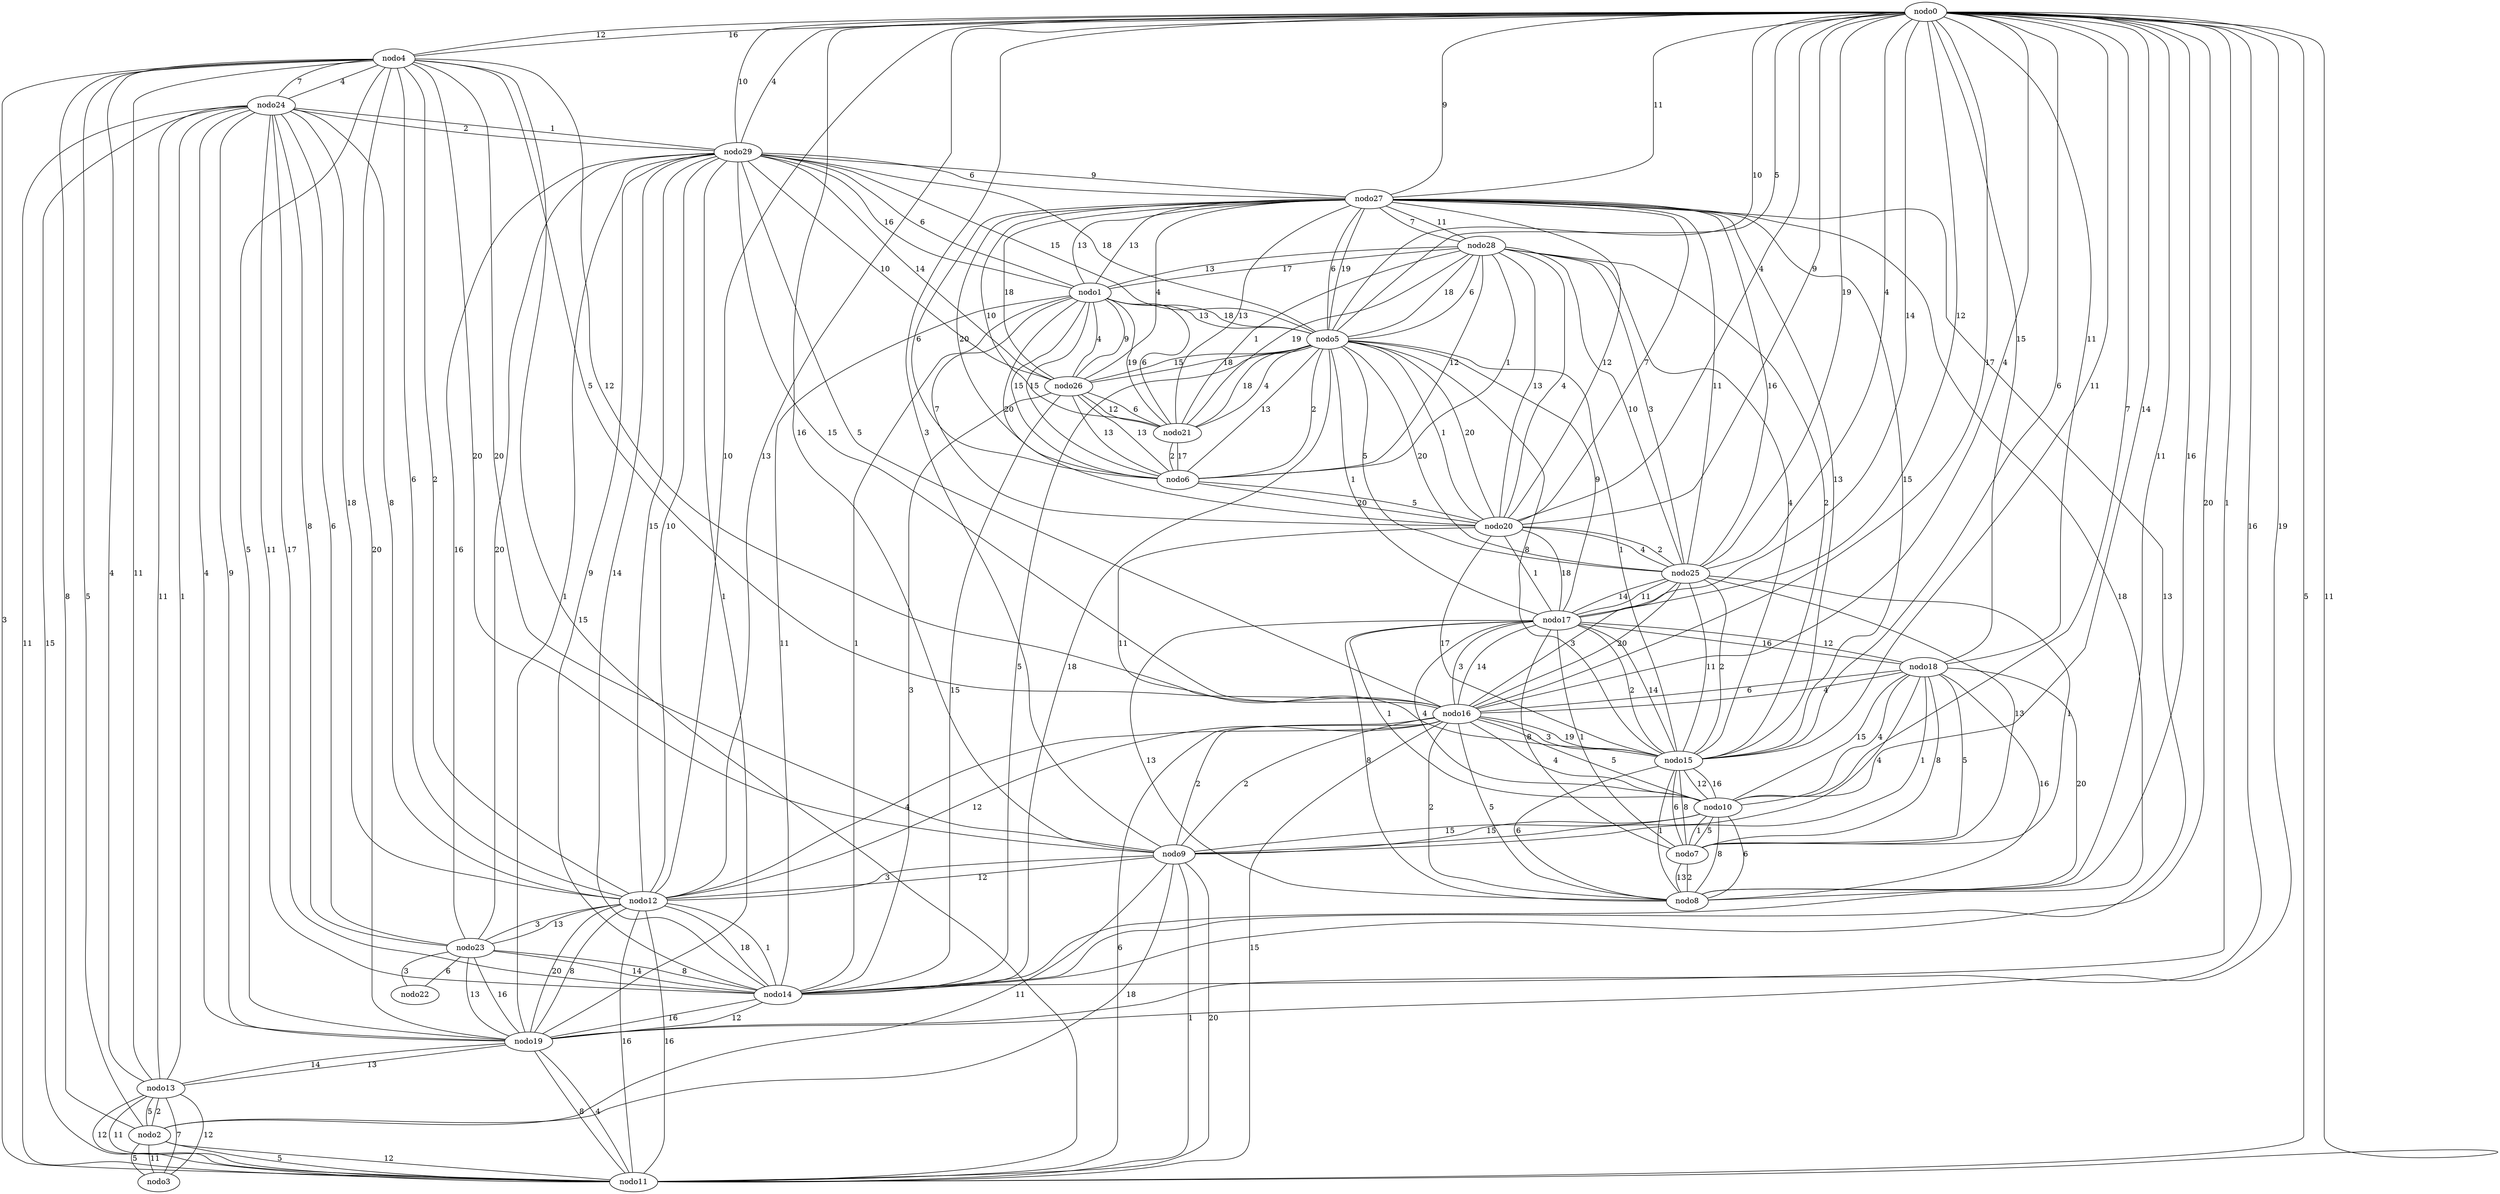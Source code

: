 graph X {
 0 [label="nodo0"];
 1 [label="nodo1"];
 2 [label="nodo2"];
 3 [label="nodo3"];
 4 [label="nodo4"];
 5 [label="nodo5"];
 6 [label="nodo6"];
 7 [label="nodo7"];
 8 [label="nodo8"];
 9 [label="nodo9"];
 10 [label="nodo10"];
 11 [label="nodo11"];
 12 [label="nodo12"];
 13 [label="nodo13"];
 14 [label="nodo14"];
 15 [label="nodo15"];
 16 [label="nodo16"];
 17 [label="nodo17"];
 18 [label="nodo18"];
 19 [label="nodo19"];
 20 [label="nodo20"];
 21 [label="nodo21"];
 22 [label="nodo22"];
 23 [label="nodo23"];
 24 [label="nodo24"];
 25 [label="nodo25"];
 26 [label="nodo26"];
 27 [label="nodo27"];
 28 [label="nodo28"];
 29 [label="nodo29"];
  0 -- 4  [label="16"];
  0 -- 5  [label="10"];
  0 -- 8  [label="11"];
  0 -- 9  [label="16"];
  0 -- 10  [label="14"];
  0 -- 11  [label="5"];
  0 -- 12  [label="10"];
  0 -- 14  [label="1"];
  0 -- 15  [label="6"];
  0 -- 16  [label="17"];
  0 -- 17  [label="12"];
  0 -- 18  [label="11"];
  0 -- 19  [label="16"];
  0 -- 20  [label="9"];
  0 -- 25  [label="4"];
  0 -- 27  [label="11"];
  0 -- 29  [label="10"];
  1 -- 5  [label="18"];
  1 -- 6  [label="15"];
  1 -- 14  [label="11"];
  1 -- 20  [label="7"];
  1 -- 21  [label="6"];
  1 -- 26  [label="9"];
  1 -- 27  [label="13"];
  1 -- 28  [label="17"];
  1 -- 29  [label="16"];
  2 -- 3  [label="5"];
  2 -- 4  [label="5"];
  2 -- 9  [label="18"];
  2 -- 11  [label="5"];
  2 -- 13  [label="2"];
  3 -- 2  [label="11"];
  3 -- 13  [label="12"];
  4 -- 0  [label="12"];
  4 -- 2  [label="8"];
  4 -- 9  [label="20"];
  4 -- 11  [label="3"];
  4 -- 12  [label="6"];
  4 -- 13  [label="4"];
  4 -- 16  [label="12"];
  4 -- 19  [label="5"];
  4 -- 24  [label="7"];
  5 -- 0  [label="5"];
  5 -- 1  [label="13"];
  5 -- 6  [label="2"];
  5 -- 14  [label="18"];
  5 -- 15  [label="8"];
  5 -- 17  [label="1"];
  5 -- 20  [label="1"];
  5 -- 21  [label="18"];
  5 -- 25  [label="5"];
  5 -- 26  [label="15"];
  5 -- 27  [label="19"];
  5 -- 28  [label="18"];
  5 -- 29  [label="15"];
  6 -- 1  [label="15"];
  6 -- 5  [label="13"];
  6 -- 20  [label="20"];
  6 -- 21  [label="17"];
  6 -- 26  [label="13"];
  6 -- 27  [label="20"];
  6 -- 28  [label="1"];
  7 -- 8  [label="13"];
  7 -- 10  [label="5"];
  7 -- 15  [label="8"];
  7 -- 17  [label="1"];
  7 -- 18  [label="5"];
  7 -- 25  [label="1"];
  8 -- 0  [label="16"];
  8 -- 7  [label="2"];
  8 -- 10  [label="6"];
  8 -- 15  [label="1"];
  8 -- 16  [label="2"];
  8 -- 17  [label="13"];
  8 -- 18  [label="20"];
  9 -- 0  [label="3"];
  9 -- 2  [label="11"];
  9 -- 4  [label="20"];
  9 -- 10  [label="15"];
  9 -- 11  [label="1"];
  9 -- 12  [label="12"];
  9 -- 16  [label="2"];
  9 -- 18  [label="1"];
  10 -- 0  [label="7"];
  10 -- 7  [label="1"];
  10 -- 8  [label="8"];
  10 -- 9  [label="15"];
  10 -- 15  [label="12"];
  10 -- 16  [label="5"];
  10 -- 17  [label="4"];
  10 -- 18  [label="4"];
  11 -- 0  [label="11"];
  11 -- 2  [label="12"];
  11 -- 4  [label="15"];
  11 -- 9  [label="20"];
  11 -- 12  [label="16"];
  11 -- 13  [label="11"];
  11 -- 16  [label="15"];
  11 -- 19  [label="8"];
  11 -- 24  [label="15"];
  12 -- 0  [label="13"];
  12 -- 4  [label="2"];
  12 -- 9  [label="3"];
  12 -- 11  [label="16"];
  12 -- 14  [label="18"];
  12 -- 16  [label="4"];
  12 -- 19  [label="20"];
  12 -- 23  [label="13"];
  12 -- 24  [label="8"];
  12 -- 29  [label="10"];
  13 -- 2  [label="5"];
  13 -- 3  [label="7"];
  13 -- 4  [label="11"];
  13 -- 11  [label="12"];
  13 -- 19  [label="13"];
  13 -- 24  [label="1"];
  14 -- 0  [label="20"];
  14 -- 1  [label="1"];
  14 -- 5  [label="5"];
  14 -- 12  [label="1"];
  14 -- 19  [label="12"];
  14 -- 23  [label="8"];
  14 -- 24  [label="17"];
  14 -- 26  [label="3"];
  14 -- 27  [label="13"];
  14 -- 29  [label="14"];
  15 -- 0  [label="11"];
  15 -- 5  [label="1"];
  15 -- 7  [label="6"];
  15 -- 8  [label="6"];
  15 -- 10  [label="16"];
  15 -- 16  [label="19"];
  15 -- 17  [label="2"];
  15 -- 20  [label="11"];
  15 -- 25  [label="2"];
  15 -- 27  [label="15"];
  15 -- 28  [label="2"];
  16 -- 0  [label="4"];
  16 -- 4  [label="5"];
  16 -- 8  [label="5"];
  16 -- 9  [label="2"];
  16 -- 10  [label="4"];
  16 -- 11  [label="6"];
  16 -- 12  [label="12"];
  16 -- 15  [label="3"];
  16 -- 17  [label="14"];
  16 -- 18  [label="4"];
  16 -- 25  [label="3"];
  16 -- 29  [label="15"];
  17 -- 0  [label="14"];
  17 -- 5  [label="9"];
  17 -- 7  [label="8"];
  17 -- 8  [label="8"];
  17 -- 10  [label="1"];
  17 -- 15  [label="14"];
  17 -- 16  [label="3"];
  17 -- 18  [label="16"];
  17 -- 20  [label="18"];
  17 -- 25  [label="14"];
  18 -- 0  [label="15"];
  18 -- 7  [label="8"];
  18 -- 8  [label="16"];
  18 -- 9  [label="4"];
  18 -- 10  [label="15"];
  18 -- 16  [label="6"];
  18 -- 17  [label="12"];
  19 -- 0  [label="19"];
  19 -- 4  [label="20"];
  19 -- 11  [label="4"];
  19 -- 12  [label="8"];
  19 -- 13  [label="14"];
  19 -- 14  [label="16"];
  19 -- 23  [label="13"];
  19 -- 24  [label="9"];
  19 -- 29  [label="1"];
  20 -- 0  [label="4"];
  20 -- 1  [label="20"];
  20 -- 5  [label="20"];
  20 -- 6  [label="5"];
  20 -- 15  [label="17"];
  20 -- 17  [label="1"];
  20 -- 25  [label="2"];
  20 -- 27  [label="7"];
  20 -- 28  [label="13"];
  21 -- 1  [label="19"];
  21 -- 5  [label="4"];
  21 -- 6  [label="2"];
  21 -- 26  [label="6"];
  21 -- 27  [label="13"];
  21 -- 28  [label="19"];
  22 -- 23  [label="3"];
  23 -- 12  [label="3"];
  23 -- 14  [label="14"];
  23 -- 19  [label="16"];
  23 -- 22  [label="6"];
  23 -- 24  [label="6"];
  23 -- 29  [label="16"];
  24 -- 4  [label="4"];
  24 -- 11  [label="11"];
  24 -- 12  [label="18"];
  24 -- 13  [label="11"];
  24 -- 14  [label="11"];
  24 -- 19  [label="4"];
  24 -- 23  [label="8"];
  24 -- 29  [label="2"];
  25 -- 0  [label="19"];
  25 -- 5  [label="20"];
  25 -- 7  [label="13"];
  25 -- 15  [label="11"];
  25 -- 16  [label="20"];
  25 -- 17  [label="11"];
  25 -- 20  [label="4"];
  25 -- 27  [label="16"];
  25 -- 28  [label="3"];
  26 -- 1  [label="4"];
  26 -- 5  [label="18"];
  26 -- 6  [label="13"];
  26 -- 14  [label="15"];
  26 -- 21  [label="12"];
  26 -- 27  [label="4"];
  26 -- 29  [label="14"];
  27 -- 0  [label="9"];
  27 -- 1  [label="13"];
  27 -- 5  [label="6"];
  27 -- 6  [label="6"];
  27 -- 14  [label="18"];
  27 -- 15  [label="13"];
  27 -- 20  [label="12"];
  27 -- 21  [label="10"];
  27 -- 25  [label="11"];
  27 -- 26  [label="18"];
  27 -- 28  [label="11"];
  27 -- 29  [label="6"];
  28 -- 1  [label="13"];
  28 -- 5  [label="6"];
  28 -- 6  [label="12"];
  28 -- 15  [label="4"];
  28 -- 20  [label="4"];
  28 -- 21  [label="1"];
  28 -- 25  [label="10"];
  28 -- 27  [label="7"];
  29 -- 0  [label="4"];
  29 -- 1  [label="6"];
  29 -- 5  [label="18"];
  29 -- 12  [label="15"];
  29 -- 14  [label="9"];
  29 -- 16  [label="5"];
  29 -- 19  [label="1"];
  29 -- 23  [label="20"];
  29 -- 24  [label="1"];
  29 -- 26  [label="10"];
  29 -- 27  [label="9"];
}
